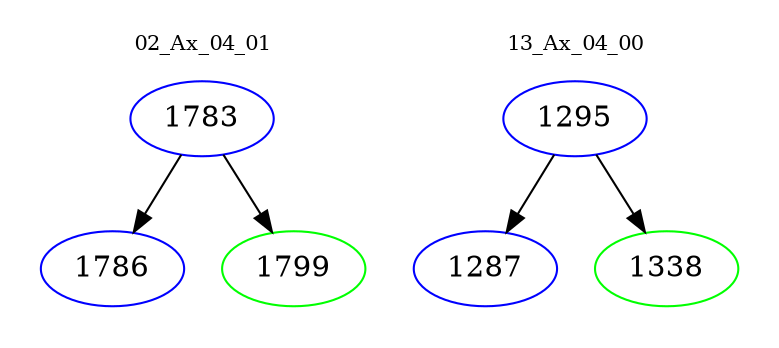 digraph{
subgraph cluster_0 {
color = white
label = "02_Ax_04_01";
fontsize=10;
T0_1783 [label="1783", color="blue"]
T0_1783 -> T0_1786 [color="black"]
T0_1786 [label="1786", color="blue"]
T0_1783 -> T0_1799 [color="black"]
T0_1799 [label="1799", color="green"]
}
subgraph cluster_1 {
color = white
label = "13_Ax_04_00";
fontsize=10;
T1_1295 [label="1295", color="blue"]
T1_1295 -> T1_1287 [color="black"]
T1_1287 [label="1287", color="blue"]
T1_1295 -> T1_1338 [color="black"]
T1_1338 [label="1338", color="green"]
}
}
